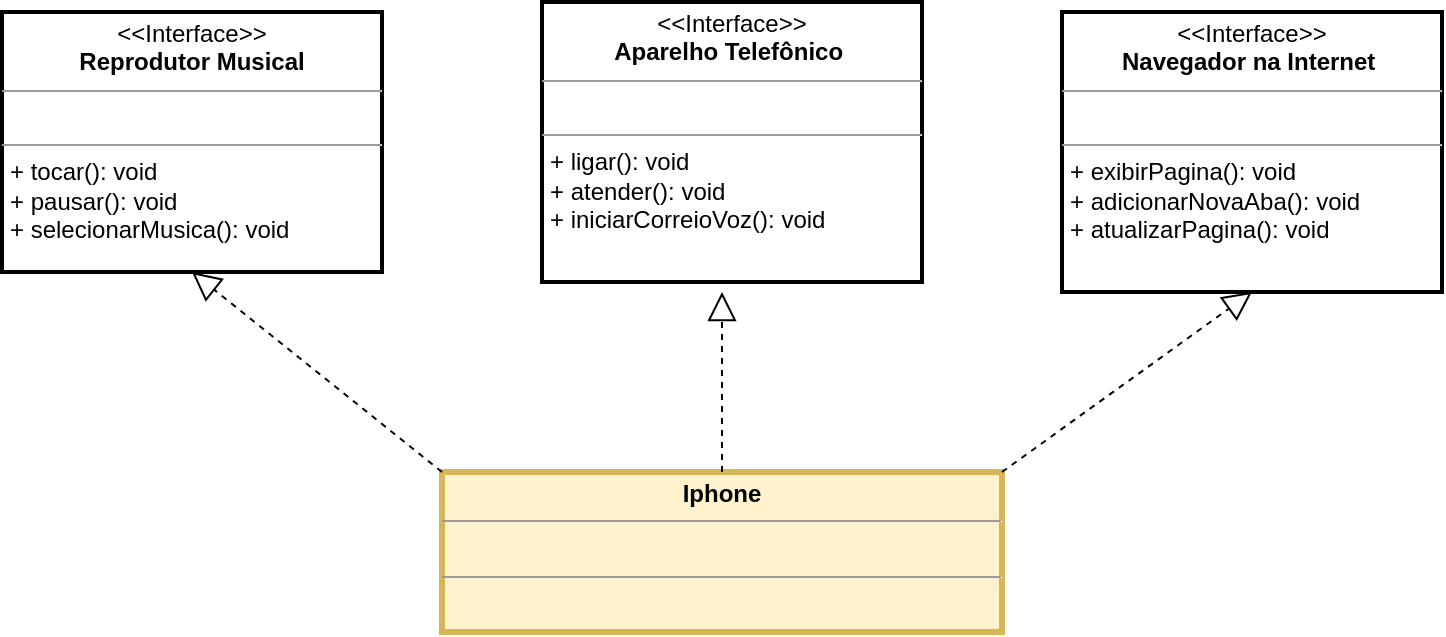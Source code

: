 <mxfile version="20.8.10" type="device"><diagram name="Página-1" id="hutWRDMeZYfCQ2JrDE8d"><mxGraphModel dx="918" dy="584" grid="1" gridSize="10" guides="1" tooltips="1" connect="1" arrows="1" fold="1" page="1" pageScale="1" pageWidth="827" pageHeight="1169" math="0" shadow="0"><root><mxCell id="0"/><mxCell id="1" parent="0"/><mxCell id="yTRs2G591ulE0F4T6t62-19" value="&lt;p style=&quot;margin:0px;margin-top:4px;text-align:center;&quot;&gt;&amp;lt;&amp;lt;Interface&amp;gt;&amp;gt;&lt;br&gt;&lt;b&gt;Reprodutor Musical&lt;/b&gt;&lt;/p&gt;&lt;hr size=&quot;1&quot;&gt;&lt;p style=&quot;margin:0px;margin-left:4px;&quot;&gt;&lt;br&gt;&lt;/p&gt;&lt;hr size=&quot;1&quot;&gt;&lt;p style=&quot;margin:0px;margin-left:4px;&quot;&gt;+ tocar(): void&lt;br&gt;+ pausar(): void&lt;br&gt;&lt;/p&gt;&lt;p style=&quot;margin:0px;margin-left:4px;&quot;&gt;+ selecionarMusica(): void&lt;br&gt;&lt;/p&gt;" style="verticalAlign=top;align=left;overflow=fill;fontSize=12;fontFamily=Helvetica;html=1;strokeWidth=2;" vertex="1" parent="1"><mxGeometry x="40" y="80" width="190" height="130" as="geometry"/></mxCell><mxCell id="yTRs2G591ulE0F4T6t62-20" value="&lt;p style=&quot;margin:0px;margin-top:4px;text-align:center;&quot;&gt;&amp;lt;&amp;lt;Interface&amp;gt;&amp;gt;&lt;br&gt;&lt;b&gt;Aparelho Telefônico&amp;nbsp;&lt;/b&gt;&lt;/p&gt;&lt;hr size=&quot;1&quot;&gt;&lt;p style=&quot;margin:0px;margin-left:4px;&quot;&gt;&lt;br&gt;&lt;/p&gt;&lt;hr size=&quot;1&quot;&gt;&lt;p style=&quot;margin:0px;margin-left:4px;&quot;&gt;+ ligar(): void&lt;br&gt;+ atender(): void&lt;/p&gt;&lt;p style=&quot;margin:0px;margin-left:4px;&quot;&gt;+ iniciarCorreioVoz(): void&lt;br&gt;&lt;/p&gt;&lt;p style=&quot;margin:0px;margin-left:4px;&quot;&gt;&lt;br&gt;&lt;/p&gt;" style="verticalAlign=top;align=left;overflow=fill;fontSize=12;fontFamily=Helvetica;html=1;strokeWidth=2;" vertex="1" parent="1"><mxGeometry x="310" y="75" width="190" height="140" as="geometry"/></mxCell><mxCell id="yTRs2G591ulE0F4T6t62-22" value="&lt;p style=&quot;margin:0px;margin-top:4px;text-align:center;&quot;&gt;&amp;lt;&amp;lt;Interface&amp;gt;&amp;gt;&lt;br&gt;&lt;b&gt;Navegador na Internet&amp;nbsp;&lt;/b&gt;&lt;/p&gt;&lt;hr size=&quot;1&quot;&gt;&lt;p style=&quot;margin:0px;margin-left:4px;&quot;&gt;&lt;br&gt;&lt;/p&gt;&lt;hr size=&quot;1&quot;&gt;&lt;p style=&quot;margin:0px;margin-left:4px;&quot;&gt;+&amp;nbsp;exibirPagina(): void&lt;br&gt;+&amp;nbsp;adicionarNovaAba(): void&lt;/p&gt;&lt;p style=&quot;margin:0px;margin-left:4px;&quot;&gt;+&amp;nbsp;atualizarPagina(): void&lt;br&gt;&lt;/p&gt;" style="verticalAlign=top;align=left;overflow=fill;fontSize=12;fontFamily=Helvetica;html=1;strokeWidth=2;" vertex="1" parent="1"><mxGeometry x="570" y="80" width="190" height="140" as="geometry"/></mxCell><mxCell id="yTRs2G591ulE0F4T6t62-27" value="&lt;p style=&quot;margin:0px;margin-top:4px;text-align:center;&quot;&gt;&lt;b&gt;Iphone&lt;/b&gt;&lt;/p&gt;&lt;hr size=&quot;1&quot;&gt;&lt;p style=&quot;margin:0px;margin-left:4px;&quot;&gt;&lt;br&gt;&lt;/p&gt;&lt;hr size=&quot;1&quot;&gt;&lt;p style=&quot;margin:0px;margin-left:4px;&quot;&gt;&lt;br&gt;&lt;/p&gt;" style="verticalAlign=top;align=left;overflow=fill;fontSize=12;fontFamily=Helvetica;html=1;fillColor=#fff2cc;strokeColor=#d6b656;strokeWidth=3;" vertex="1" parent="1"><mxGeometry x="260" y="310" width="280" height="80" as="geometry"/></mxCell><mxCell id="yTRs2G591ulE0F4T6t62-30" value="" style="endArrow=block;dashed=1;endFill=0;endSize=12;html=1;rounded=0;exitX=0.5;exitY=0;exitDx=0;exitDy=0;" edge="1" parent="1" source="yTRs2G591ulE0F4T6t62-27"><mxGeometry width="160" relative="1" as="geometry"><mxPoint x="290" y="300" as="sourcePoint"/><mxPoint x="400" y="220" as="targetPoint"/></mxGeometry></mxCell><mxCell id="yTRs2G591ulE0F4T6t62-32" value="" style="endArrow=block;dashed=1;endFill=0;endSize=12;html=1;rounded=0;exitX=0;exitY=0;exitDx=0;exitDy=0;entryX=0.5;entryY=1;entryDx=0;entryDy=0;" edge="1" parent="1" source="yTRs2G591ulE0F4T6t62-27" target="yTRs2G591ulE0F4T6t62-19"><mxGeometry width="160" relative="1" as="geometry"><mxPoint x="290" y="300" as="sourcePoint"/><mxPoint x="450" y="300" as="targetPoint"/></mxGeometry></mxCell><mxCell id="yTRs2G591ulE0F4T6t62-33" value="" style="endArrow=block;dashed=1;endFill=0;endSize=12;html=1;rounded=0;exitX=1;exitY=0;exitDx=0;exitDy=0;entryX=0.5;entryY=1;entryDx=0;entryDy=0;" edge="1" parent="1" source="yTRs2G591ulE0F4T6t62-27" target="yTRs2G591ulE0F4T6t62-22"><mxGeometry width="160" relative="1" as="geometry"><mxPoint x="370" y="260" as="sourcePoint"/><mxPoint x="530" y="260" as="targetPoint"/></mxGeometry></mxCell></root></mxGraphModel></diagram></mxfile>